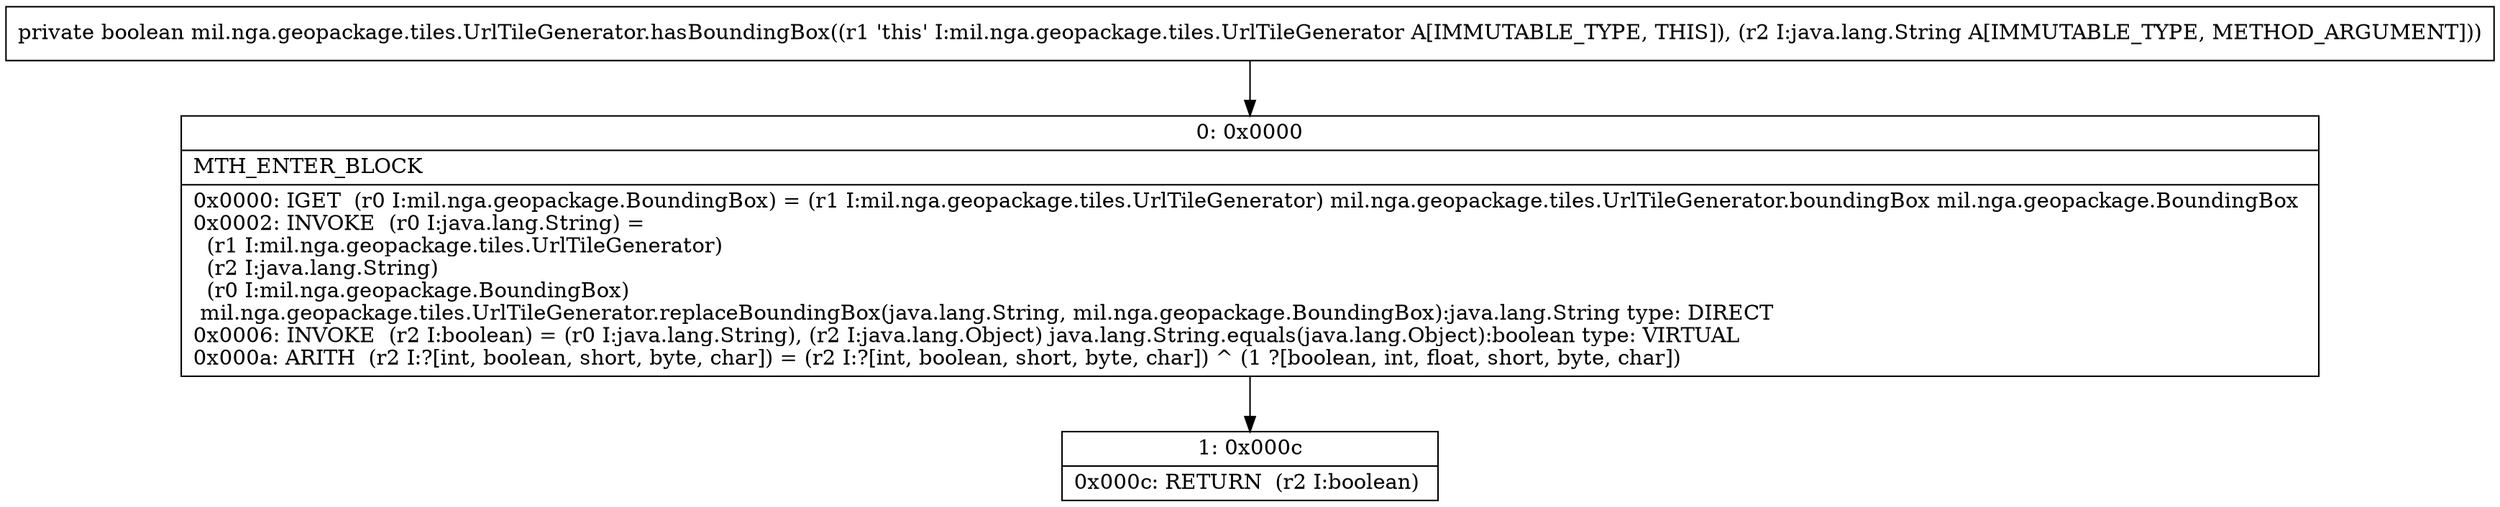 digraph "CFG formil.nga.geopackage.tiles.UrlTileGenerator.hasBoundingBox(Ljava\/lang\/String;)Z" {
Node_0 [shape=record,label="{0\:\ 0x0000|MTH_ENTER_BLOCK\l|0x0000: IGET  (r0 I:mil.nga.geopackage.BoundingBox) = (r1 I:mil.nga.geopackage.tiles.UrlTileGenerator) mil.nga.geopackage.tiles.UrlTileGenerator.boundingBox mil.nga.geopackage.BoundingBox \l0x0002: INVOKE  (r0 I:java.lang.String) = \l  (r1 I:mil.nga.geopackage.tiles.UrlTileGenerator)\l  (r2 I:java.lang.String)\l  (r0 I:mil.nga.geopackage.BoundingBox)\l mil.nga.geopackage.tiles.UrlTileGenerator.replaceBoundingBox(java.lang.String, mil.nga.geopackage.BoundingBox):java.lang.String type: DIRECT \l0x0006: INVOKE  (r2 I:boolean) = (r0 I:java.lang.String), (r2 I:java.lang.Object) java.lang.String.equals(java.lang.Object):boolean type: VIRTUAL \l0x000a: ARITH  (r2 I:?[int, boolean, short, byte, char]) = (r2 I:?[int, boolean, short, byte, char]) ^ (1 ?[boolean, int, float, short, byte, char]) \l}"];
Node_1 [shape=record,label="{1\:\ 0x000c|0x000c: RETURN  (r2 I:boolean) \l}"];
MethodNode[shape=record,label="{private boolean mil.nga.geopackage.tiles.UrlTileGenerator.hasBoundingBox((r1 'this' I:mil.nga.geopackage.tiles.UrlTileGenerator A[IMMUTABLE_TYPE, THIS]), (r2 I:java.lang.String A[IMMUTABLE_TYPE, METHOD_ARGUMENT])) }"];
MethodNode -> Node_0;
Node_0 -> Node_1;
}

